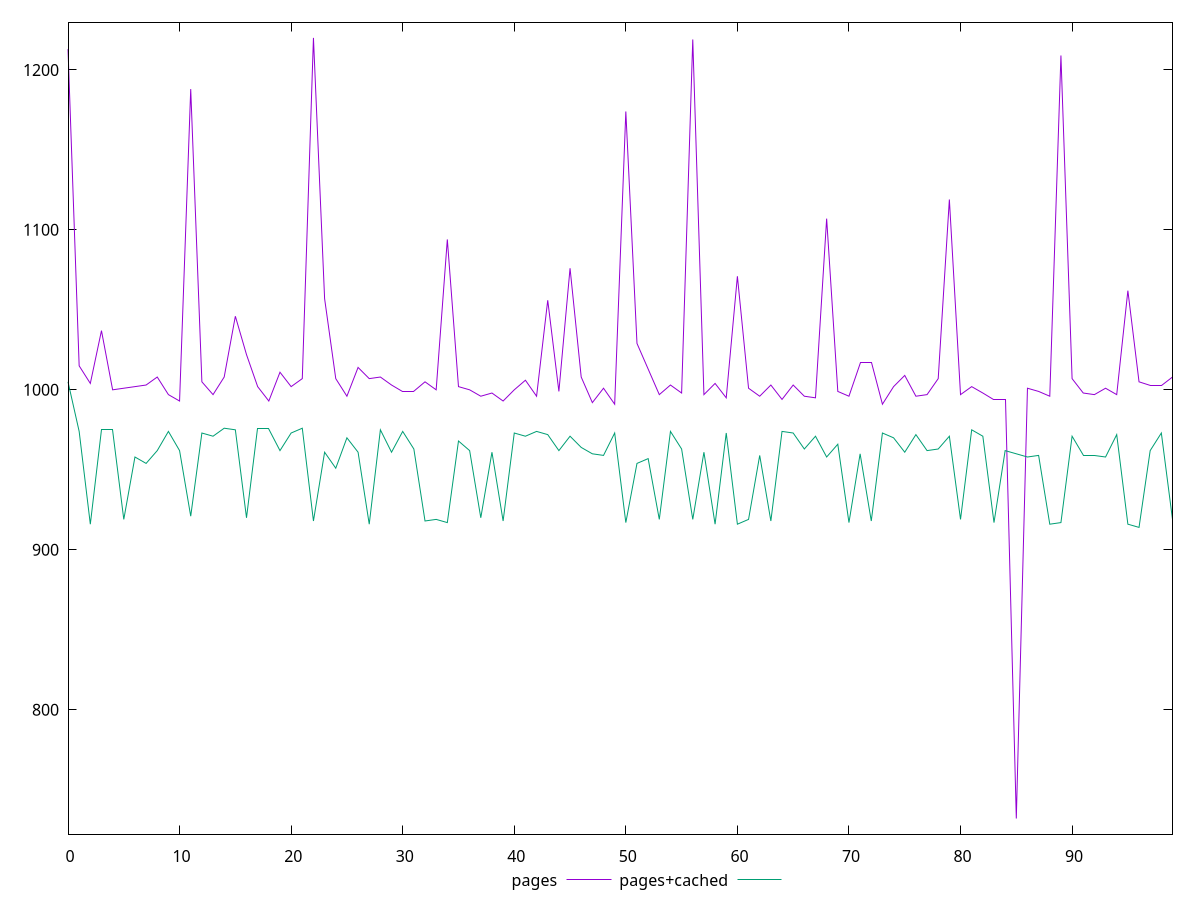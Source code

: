 reset

$pages <<EOF
0 1213
1 1015
2 1004
3 1037
4 1000
5 1001
6 1002
7 1003
8 1008
9 997
10 993
11 1188
12 1005
13 997
14 1008
15 1046
16 1022
17 1002
18 993
19 1011
20 1002
21 1007
22 1220
23 1057
24 1007
25 996
26 1014
27 1007
28 1008
29 1003
30 999
31 999
32 1005
33 1000
34 1094
35 1002
36 1000
37 996
38 998
39 993
40 1000
41 1006
42 996
43 1056
44 999
45 1076
46 1008
47 992
48 1001
49 991
50 1174
51 1029
52 1013
53 997
54 1003
55 998
56 1219
57 997
58 1004
59 995
60 1071
61 1001
62 996
63 1003
64 994
65 1003
66 996
67 995
68 1107
69 999
70 996
71 1017
72 1017
73 991
74 1002
75 1009
76 996
77 997
78 1007
79 1119
80 997
81 1002
82 998
83 994
84 994
85 732
86 1001
87 999
88 996
89 1209
90 1007
91 998
92 997
93 1001
94 997
95 1062
96 1005
97 1003
98 1003
99 1008
EOF

$pagesCached <<EOF
0 1005
1 974
2 916
3 975
4 975
5 919
6 958
7 954
8 962
9 974
10 962
11 921
12 973
13 971
14 976
15 975
16 920
17 976
18 976
19 962
20 973
21 976
22 918
23 961
24 951
25 970
26 961
27 916
28 975
29 961
30 974
31 963
32 918
33 919
34 917
35 968
36 962
37 920
38 961
39 918
40 973
41 971
42 974
43 972
44 962
45 971
46 964
47 960
48 959
49 973
50 917
51 954
52 957
53 919
54 974
55 963
56 919
57 961
58 916
59 973
60 916
61 919
62 959
63 918
64 974
65 973
66 963
67 971
68 958
69 966
70 917
71 960
72 918
73 973
74 970
75 961
76 972
77 962
78 963
79 971
80 919
81 975
82 971
83 917
84 962
85 960
86 958
87 959
88 916
89 917
90 971
91 959
92 959
93 958
94 972
95 916
96 914
97 962
98 973
99 919
EOF

set key outside below
set xrange [0:99]
set yrange [722.24:1229.76]
set trange [722.24:1229.76]
set terminal svg size 640, 520 enhanced background rgb 'white'
set output "reprap/render-blocking-resources/comparison/line/1_vs_2.svg"

plot $pages title "pages" with line, \
     $pagesCached title "pages+cached" with line

reset
